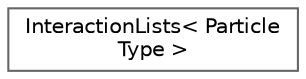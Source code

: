 digraph "Graphical Class Hierarchy"
{
 // LATEX_PDF_SIZE
  bgcolor="transparent";
  edge [fontname=Helvetica,fontsize=10,labelfontname=Helvetica,labelfontsize=10];
  node [fontname=Helvetica,fontsize=10,shape=box,height=0.2,width=0.4];
  rankdir="LR";
  Node0 [id="Node000000",label="InteractionLists\< Particle\lType \>",height=0.2,width=0.4,color="grey40", fillcolor="white", style="filled",URL="$classFoam_1_1InteractionLists.html",tooltip="Builds direct interaction list, specifying which local (real) cells are potentially in range of each ..."];
}
